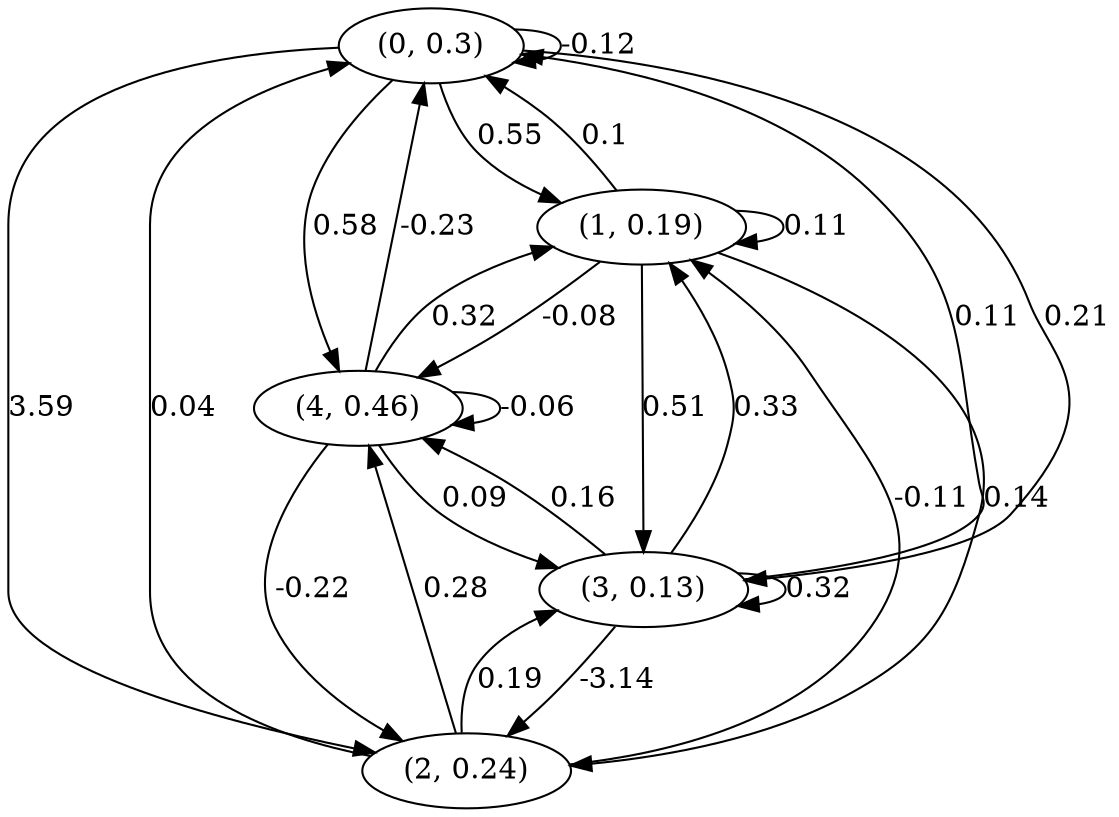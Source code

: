 digraph {
    0 [ label = "(0, 0.3)" ]
    1 [ label = "(1, 0.19)" ]
    2 [ label = "(2, 0.24)" ]
    3 [ label = "(3, 0.13)" ]
    4 [ label = "(4, 0.46)" ]
    0 -> 0 [ label = "-0.12" ]
    1 -> 1 [ label = "0.11" ]
    3 -> 3 [ label = "0.32" ]
    4 -> 4 [ label = "-0.06" ]
    1 -> 0 [ label = "0.1" ]
    2 -> 0 [ label = "0.04" ]
    3 -> 0 [ label = "0.11" ]
    4 -> 0 [ label = "-0.23" ]
    0 -> 1 [ label = "0.55" ]
    2 -> 1 [ label = "-0.11" ]
    3 -> 1 [ label = "0.33" ]
    4 -> 1 [ label = "0.32" ]
    0 -> 2 [ label = "3.59" ]
    1 -> 2 [ label = "0.14" ]
    3 -> 2 [ label = "-3.14" ]
    4 -> 2 [ label = "-0.22" ]
    0 -> 3 [ label = "0.21" ]
    1 -> 3 [ label = "0.51" ]
    2 -> 3 [ label = "0.19" ]
    4 -> 3 [ label = "0.09" ]
    0 -> 4 [ label = "0.58" ]
    1 -> 4 [ label = "-0.08" ]
    2 -> 4 [ label = "0.28" ]
    3 -> 4 [ label = "0.16" ]
}

